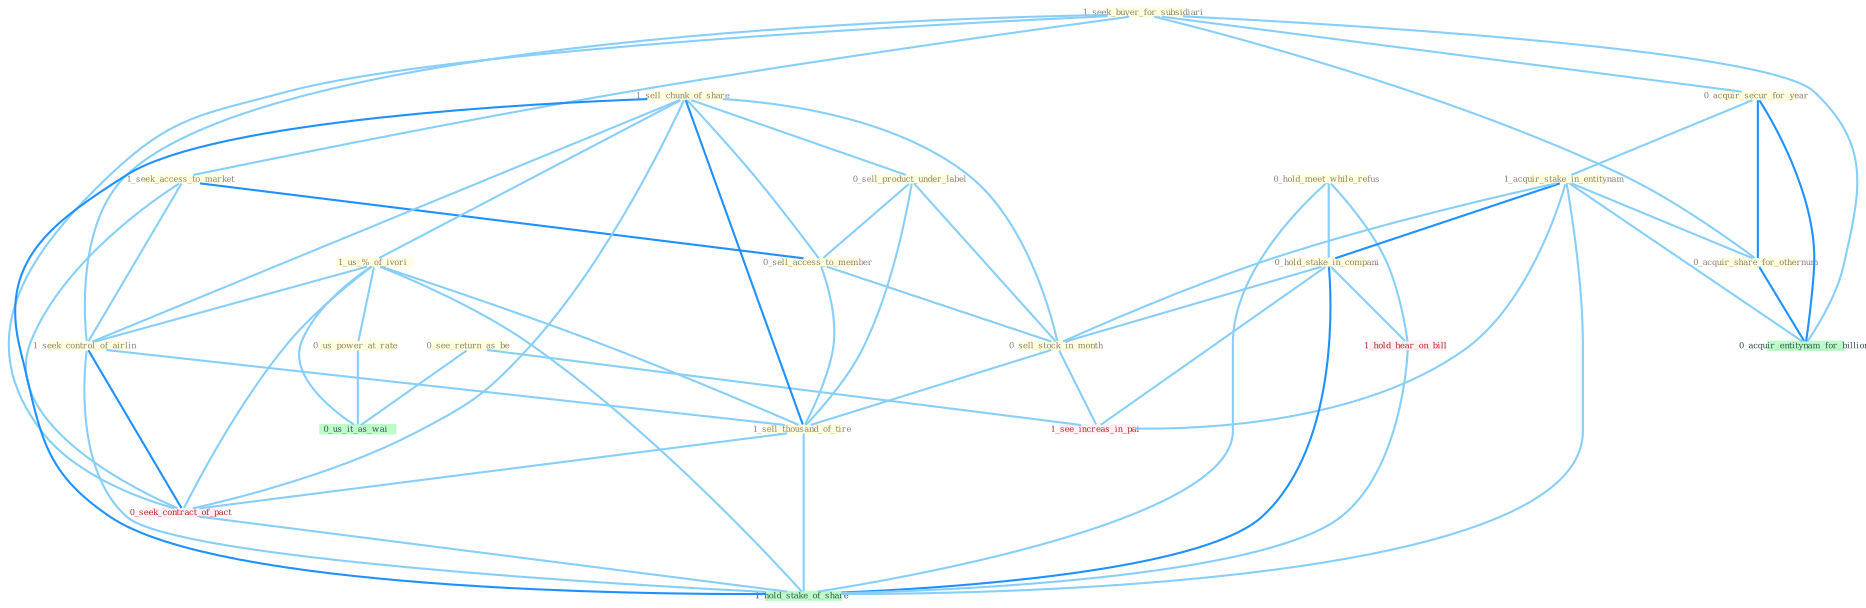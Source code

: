 Graph G{ 
    node
    [shape=polygon,style=filled,width=.5,height=.06,color="#BDFCC9",fixedsize=true,fontsize=4,
    fontcolor="#2f4f4f"];
    {node
    [color="#ffffe0", fontcolor="#8b7d6b"] "0_hold_meet_while_refus " "0_see_return_as_be " "1_seek_buyer_for_subsidiari " "1_seek_access_to_market " "1_sell_chunk_of_share " "1_us_%_of_ivori " "0_sell_product_under_label " "0_acquir_secur_for_year " "0_us_power_at_rate " "1_acquir_stake_in_entitynam " "0_acquir_share_for_othernum " "0_sell_access_to_member " "0_hold_stake_in_compani " "1_seek_control_of_airlin " "0_sell_stock_in_month " "1_sell_thousand_of_tire "}
{node [color="#fff0f5", fontcolor="#b22222"] "0_seek_contract_of_pact " "1_see_increas_in_pai " "1_hold_hear_on_bill "}
edge [color="#B0E2FF"];

	"0_hold_meet_while_refus " -- "0_hold_stake_in_compani " [w="1", color="#87cefa" ];
	"0_hold_meet_while_refus " -- "1_hold_hear_on_bill " [w="1", color="#87cefa" ];
	"0_hold_meet_while_refus " -- "1_hold_stake_of_share " [w="1", color="#87cefa" ];
	"0_see_return_as_be " -- "0_us_it_as_wai " [w="1", color="#87cefa" ];
	"0_see_return_as_be " -- "1_see_increas_in_pai " [w="1", color="#87cefa" ];
	"1_seek_buyer_for_subsidiari " -- "1_seek_access_to_market " [w="1", color="#87cefa" ];
	"1_seek_buyer_for_subsidiari " -- "0_acquir_secur_for_year " [w="1", color="#87cefa" ];
	"1_seek_buyer_for_subsidiari " -- "0_acquir_share_for_othernum " [w="1", color="#87cefa" ];
	"1_seek_buyer_for_subsidiari " -- "1_seek_control_of_airlin " [w="1", color="#87cefa" ];
	"1_seek_buyer_for_subsidiari " -- "0_seek_contract_of_pact " [w="1", color="#87cefa" ];
	"1_seek_buyer_for_subsidiari " -- "0_acquir_entitynam_for_billion " [w="1", color="#87cefa" ];
	"1_seek_access_to_market " -- "0_sell_access_to_member " [w="2", color="#1e90ff" , len=0.8];
	"1_seek_access_to_market " -- "1_seek_control_of_airlin " [w="1", color="#87cefa" ];
	"1_seek_access_to_market " -- "0_seek_contract_of_pact " [w="1", color="#87cefa" ];
	"1_sell_chunk_of_share " -- "1_us_%_of_ivori " [w="1", color="#87cefa" ];
	"1_sell_chunk_of_share " -- "0_sell_product_under_label " [w="1", color="#87cefa" ];
	"1_sell_chunk_of_share " -- "0_sell_access_to_member " [w="1", color="#87cefa" ];
	"1_sell_chunk_of_share " -- "1_seek_control_of_airlin " [w="1", color="#87cefa" ];
	"1_sell_chunk_of_share " -- "0_sell_stock_in_month " [w="1", color="#87cefa" ];
	"1_sell_chunk_of_share " -- "1_sell_thousand_of_tire " [w="2", color="#1e90ff" , len=0.8];
	"1_sell_chunk_of_share " -- "0_seek_contract_of_pact " [w="1", color="#87cefa" ];
	"1_sell_chunk_of_share " -- "1_hold_stake_of_share " [w="2", color="#1e90ff" , len=0.8];
	"1_us_%_of_ivori " -- "0_us_power_at_rate " [w="1", color="#87cefa" ];
	"1_us_%_of_ivori " -- "1_seek_control_of_airlin " [w="1", color="#87cefa" ];
	"1_us_%_of_ivori " -- "1_sell_thousand_of_tire " [w="1", color="#87cefa" ];
	"1_us_%_of_ivori " -- "0_seek_contract_of_pact " [w="1", color="#87cefa" ];
	"1_us_%_of_ivori " -- "0_us_it_as_wai " [w="1", color="#87cefa" ];
	"1_us_%_of_ivori " -- "1_hold_stake_of_share " [w="1", color="#87cefa" ];
	"0_sell_product_under_label " -- "0_sell_access_to_member " [w="1", color="#87cefa" ];
	"0_sell_product_under_label " -- "0_sell_stock_in_month " [w="1", color="#87cefa" ];
	"0_sell_product_under_label " -- "1_sell_thousand_of_tire " [w="1", color="#87cefa" ];
	"0_acquir_secur_for_year " -- "1_acquir_stake_in_entitynam " [w="1", color="#87cefa" ];
	"0_acquir_secur_for_year " -- "0_acquir_share_for_othernum " [w="2", color="#1e90ff" , len=0.8];
	"0_acquir_secur_for_year " -- "0_acquir_entitynam_for_billion " [w="2", color="#1e90ff" , len=0.8];
	"0_us_power_at_rate " -- "0_us_it_as_wai " [w="1", color="#87cefa" ];
	"1_acquir_stake_in_entitynam " -- "0_acquir_share_for_othernum " [w="1", color="#87cefa" ];
	"1_acquir_stake_in_entitynam " -- "0_hold_stake_in_compani " [w="2", color="#1e90ff" , len=0.8];
	"1_acquir_stake_in_entitynam " -- "0_sell_stock_in_month " [w="1", color="#87cefa" ];
	"1_acquir_stake_in_entitynam " -- "0_acquir_entitynam_for_billion " [w="1", color="#87cefa" ];
	"1_acquir_stake_in_entitynam " -- "1_see_increas_in_pai " [w="1", color="#87cefa" ];
	"1_acquir_stake_in_entitynam " -- "1_hold_stake_of_share " [w="1", color="#87cefa" ];
	"0_acquir_share_for_othernum " -- "0_acquir_entitynam_for_billion " [w="2", color="#1e90ff" , len=0.8];
	"0_sell_access_to_member " -- "0_sell_stock_in_month " [w="1", color="#87cefa" ];
	"0_sell_access_to_member " -- "1_sell_thousand_of_tire " [w="1", color="#87cefa" ];
	"0_hold_stake_in_compani " -- "0_sell_stock_in_month " [w="1", color="#87cefa" ];
	"0_hold_stake_in_compani " -- "1_see_increas_in_pai " [w="1", color="#87cefa" ];
	"0_hold_stake_in_compani " -- "1_hold_hear_on_bill " [w="1", color="#87cefa" ];
	"0_hold_stake_in_compani " -- "1_hold_stake_of_share " [w="2", color="#1e90ff" , len=0.8];
	"1_seek_control_of_airlin " -- "1_sell_thousand_of_tire " [w="1", color="#87cefa" ];
	"1_seek_control_of_airlin " -- "0_seek_contract_of_pact " [w="2", color="#1e90ff" , len=0.8];
	"1_seek_control_of_airlin " -- "1_hold_stake_of_share " [w="1", color="#87cefa" ];
	"0_sell_stock_in_month " -- "1_sell_thousand_of_tire " [w="1", color="#87cefa" ];
	"0_sell_stock_in_month " -- "1_see_increas_in_pai " [w="1", color="#87cefa" ];
	"1_sell_thousand_of_tire " -- "0_seek_contract_of_pact " [w="1", color="#87cefa" ];
	"1_sell_thousand_of_tire " -- "1_hold_stake_of_share " [w="1", color="#87cefa" ];
	"0_seek_contract_of_pact " -- "1_hold_stake_of_share " [w="1", color="#87cefa" ];
	"1_hold_hear_on_bill " -- "1_hold_stake_of_share " [w="1", color="#87cefa" ];
}